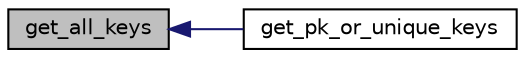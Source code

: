 digraph G
{
  edge [fontname="Helvetica",fontsize="10",labelfontname="Helvetica",labelfontsize="10"];
  node [fontname="Helvetica",fontsize="10",shape=record];
  rankdir="LR";
  Node1 [label="get_all_keys",height=0.2,width=0.4,color="black", fillcolor="grey75", style="filled" fontcolor="black"];
  Node1 -> Node2 [dir="back",color="midnightblue",fontsize="10",style="solid",fontname="Helvetica"];
  Node2 [label="get_pk_or_unique_keys",height=0.2,width=0.4,color="black", fillcolor="white", style="filled",URL="$pmd__common_8php.html#ac425795e101a8f7400f7ef6388bdfacc"];
}
